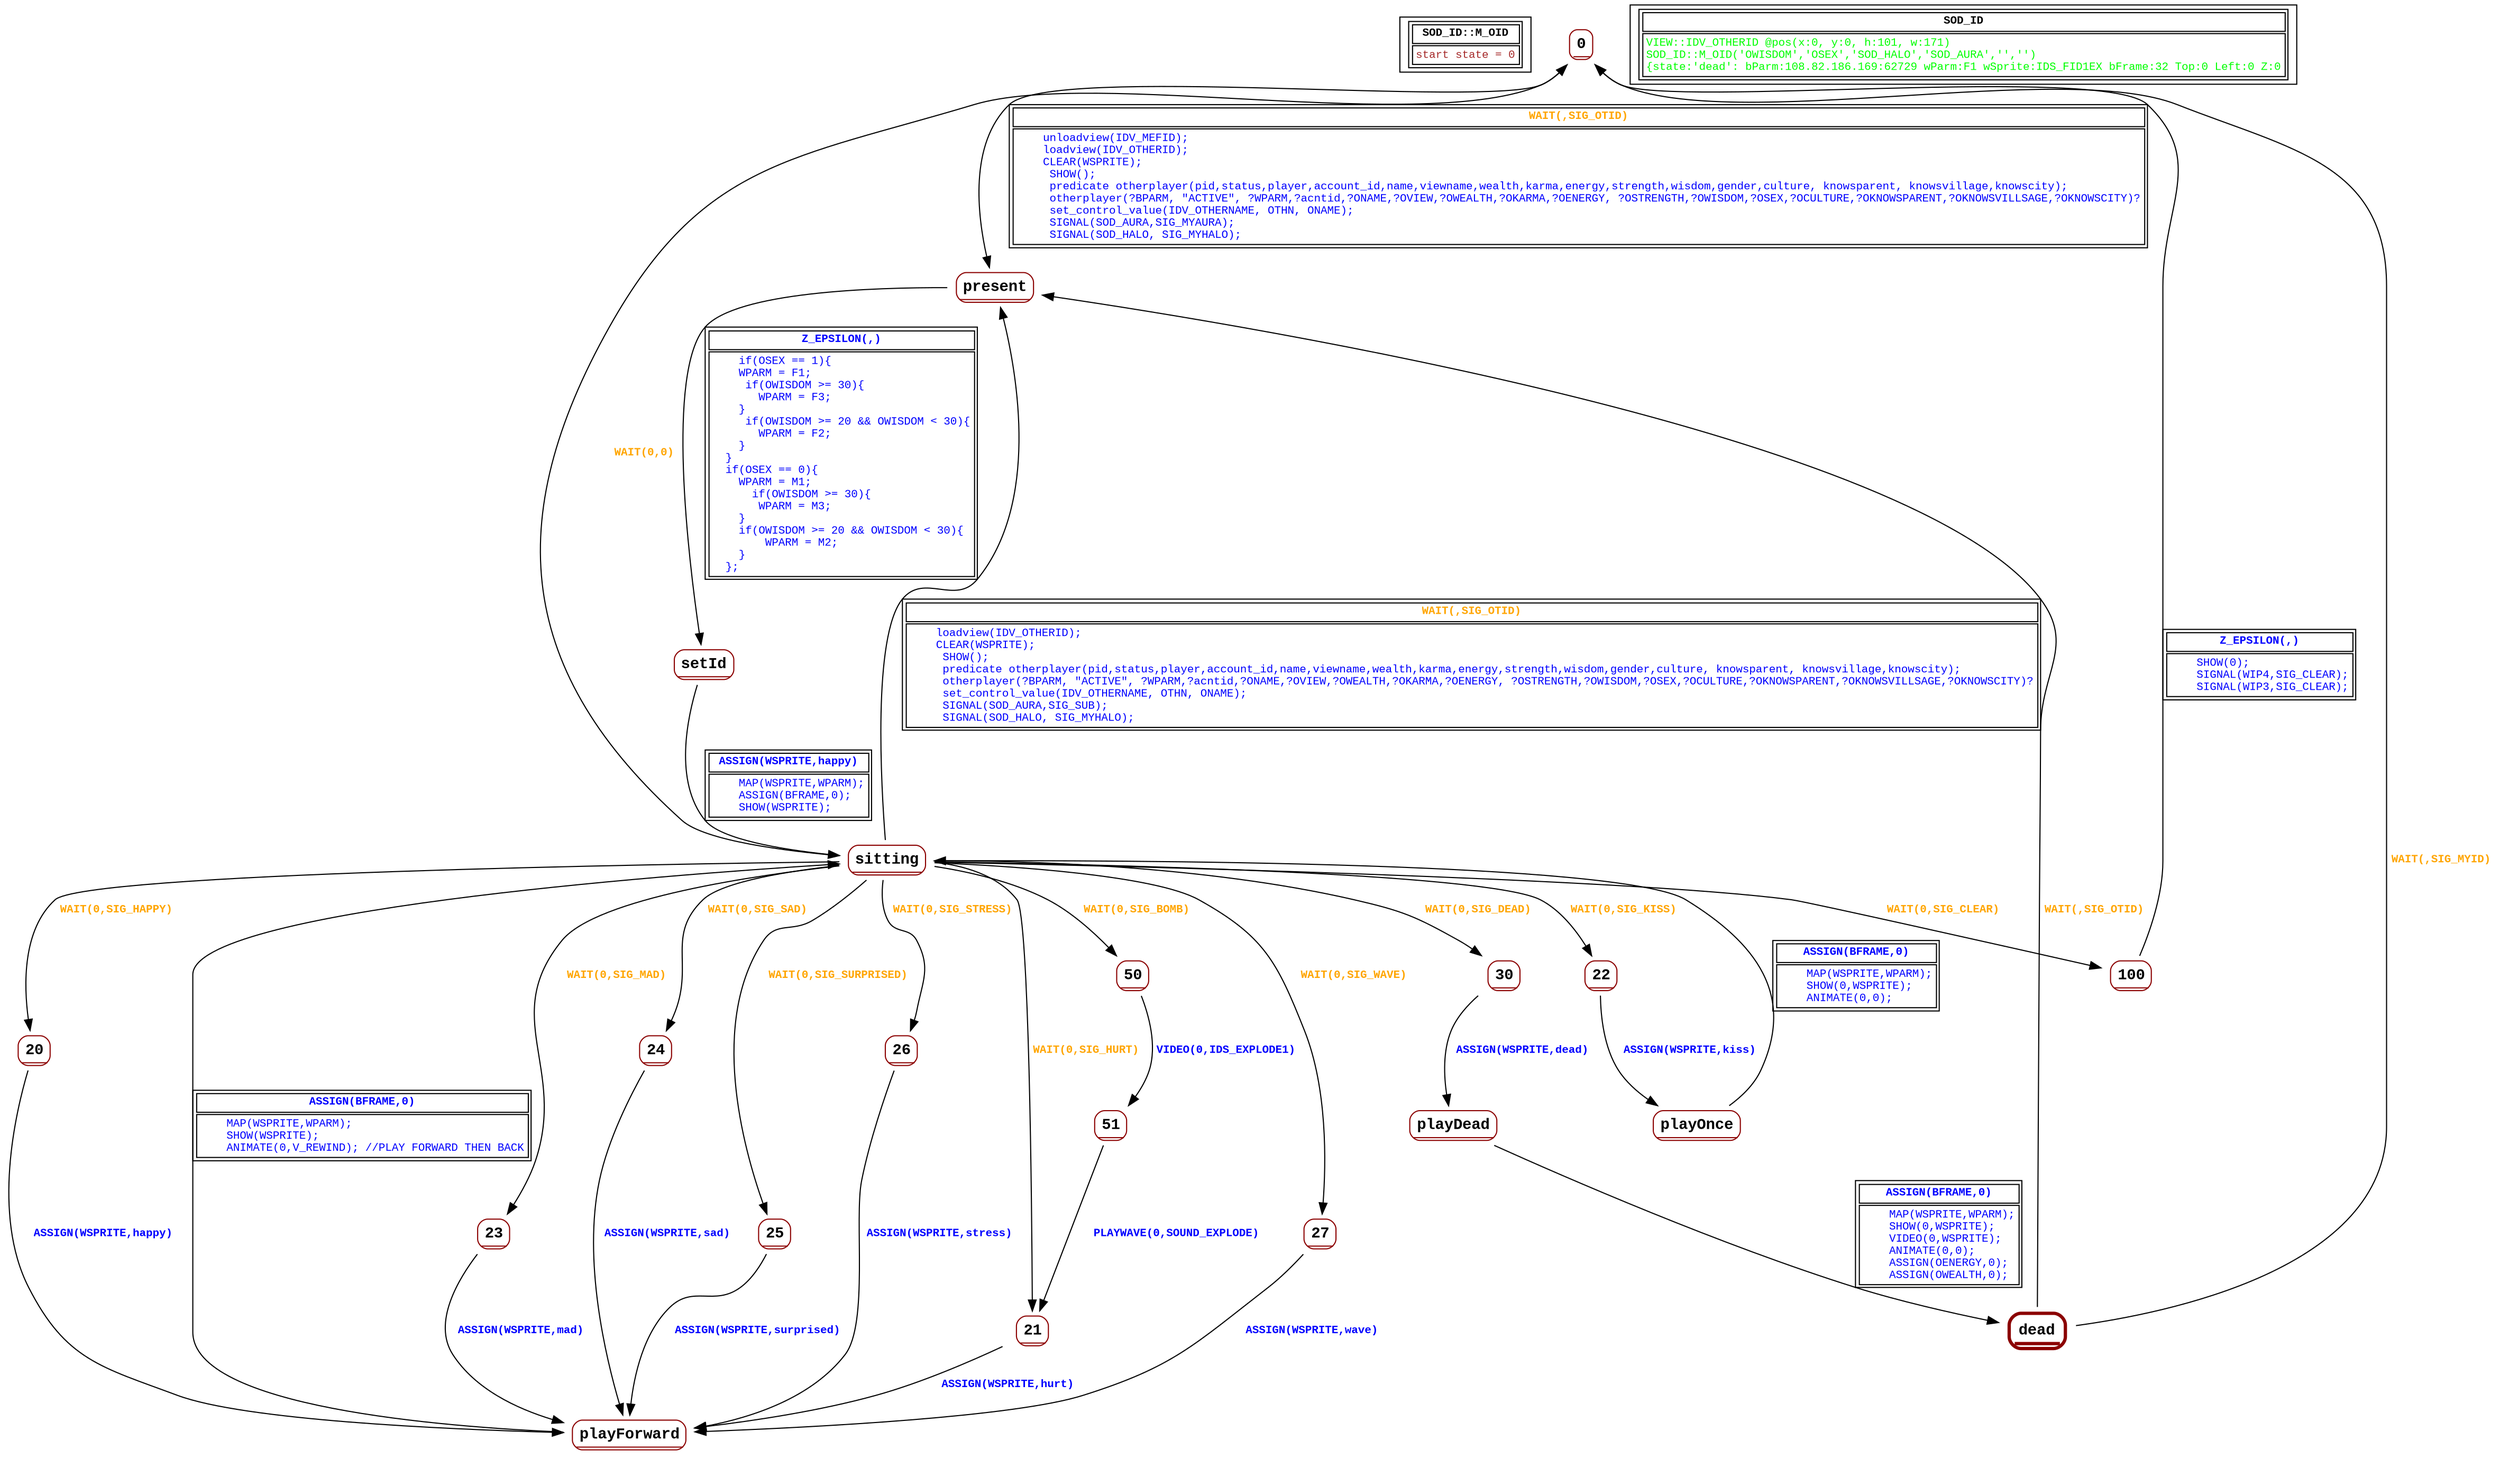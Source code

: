 digraph Automaton {
 fontname="Courier New"
	node [shape=oval, fontname="Courier New"];
	filename[shape = record, fontsize=10, label=< <table border="1"><tr><td><b>SOD_ID::M_OID<br align="left"/></b></td></tr>
<tr><td><font point-size="10" color ="brown">start state = 0<br align="left"/></font></td></tr></table>>
];
	0[shape = none, fontsize=14, label=< <table border="1" color="darkred" style="rounded"><tr><td sides="b"><b>0<br align="left"/></b></td></tr>
</table>>];
"0" -> "present" [fontcolor=orange,fontsize=10,fontname="Courier New", label=< <table border="1"><tr><td><b>WAIT(,SIG_OTID)<br align="left"/></b></td></tr>
<tr><td><font point-size="10" color ="blue">    unloadview(IDV_MEFID);<br align="left"/>    loadview(IDV_OTHERID);<br align="left"/>    CLEAR(WSPRITE);<br align="left"/>     SHOW();<br align="left"/>     predicate otherplayer(pid,status,player,account_id,name,viewname,wealth,karma,energy,strength,wisdom,gender,culture, knowsparent, knowsvillage,knowscity);<br align="left"/>     otherplayer(?BPARM, &quot;ACTIVE&quot;, ?WPARM,?acntid,?ONAME,?OVIEW,?OWEALTH,?OKARMA,?OENERGY, ?OSTRENGTH,?OWISDOM,?OSEX,?OCULTURE,?OKNOWSPARENT,?OKNOWSVILLSAGE,?OKNOWSCITY)?<br align="left"/>     set_control_value(IDV_OTHERNAME, OTHN, ONAME);<br align="left"/>     SIGNAL(SOD_AURA,SIG_MYAURA);<br align="left"/>     SIGNAL(SOD_HALO, SIG_MYHALO);<br align="left"/></font></td></tr></table>>
];
	100[shape = none, fontsize=14, label=< <table border="1" color="darkred" style="rounded"><tr><td sides="b"><b>100<br align="left"/></b></td></tr>
</table>>];
"100" -> "0" [fontcolor=blue,fontsize=10,fontname="Courier New", label=< <table border="1"><tr><td><b>Z_EPSILON(,)<br align="left"/></b></td></tr>
<tr><td><font point-size="10" color ="blue">    SHOW(0);<br align="left"/>    SIGNAL(WIP4,SIG_CLEAR);<br align="left"/>    SIGNAL(WIP3,SIG_CLEAR);<br align="left"/></font></td></tr></table>>
];
	20[shape = none, fontsize=14, label=< <table border="1" color="darkred" style="rounded"><tr><td sides="b"><b>20<br align="left"/></b></td></tr>
</table>>];
"20" -> "playForward" [fontcolor=blue,fontsize=10,fontname="Courier New", label=< <table border="0"><tr><td><b>ASSIGN(WSPRITE,happy)<br align="left"/></b></td></tr>
</table>>
];
	21[shape = none, fontsize=14, label=< <table border="1" color="darkred" style="rounded"><tr><td sides="b"><b>21<br align="left"/></b></td></tr>
</table>>];
"21" -> "playForward" [fontcolor=blue,fontsize=10,fontname="Courier New", label=< <table border="0"><tr><td><b>ASSIGN(WSPRITE,hurt)<br align="left"/></b></td></tr>
</table>>
];
	22[shape = none, fontsize=14, label=< <table border="1" color="darkred" style="rounded"><tr><td sides="b"><b>22<br align="left"/></b></td></tr>
</table>>];
"22" -> "playOnce" [fontcolor=blue,fontsize=10,fontname="Courier New", label=< <table border="0"><tr><td><b>ASSIGN(WSPRITE,kiss)<br align="left"/></b></td></tr>
</table>>
];
	23[shape = none, fontsize=14, label=< <table border="1" color="darkred" style="rounded"><tr><td sides="b"><b>23<br align="left"/></b></td></tr>
</table>>];
"23" -> "playForward" [fontcolor=blue,fontsize=10,fontname="Courier New", label=< <table border="0"><tr><td><b>ASSIGN(WSPRITE,mad)<br align="left"/></b></td></tr>
</table>>
];
	24[shape = none, fontsize=14, label=< <table border="1" color="darkred" style="rounded"><tr><td sides="b"><b>24<br align="left"/></b></td></tr>
</table>>];
"24" -> "playForward" [fontcolor=blue,fontsize=10,fontname="Courier New", label=< <table border="0"><tr><td><b>ASSIGN(WSPRITE,sad)<br align="left"/></b></td></tr>
</table>>
];
	25[shape = none, fontsize=14, label=< <table border="1" color="darkred" style="rounded"><tr><td sides="b"><b>25<br align="left"/></b></td></tr>
</table>>];
"25" -> "playForward" [fontcolor=blue,fontsize=10,fontname="Courier New", label=< <table border="0"><tr><td><b>ASSIGN(WSPRITE,surprised)<br align="left"/></b></td></tr>
</table>>
];
	26[shape = none, fontsize=14, label=< <table border="1" color="darkred" style="rounded"><tr><td sides="b"><b>26<br align="left"/></b></td></tr>
</table>>];
"26" -> "playForward" [fontcolor=blue,fontsize=10,fontname="Courier New", label=< <table border="0"><tr><td><b>ASSIGN(WSPRITE,stress)<br align="left"/></b></td></tr>
</table>>
];
	27[shape = none, fontsize=14, label=< <table border="1" color="darkred" style="rounded"><tr><td sides="b"><b>27<br align="left"/></b></td></tr>
</table>>];
"27" -> "playForward" [fontcolor=blue,fontsize=10,fontname="Courier New", label=< <table border="0"><tr><td><b>ASSIGN(WSPRITE,wave)<br align="left"/></b></td></tr>
</table>>
];
	30[shape = none, fontsize=14, label=< <table border="1" color="darkred" style="rounded"><tr><td sides="b"><b>30<br align="left"/></b></td></tr>
</table>>];
"30" -> "playDead" [fontcolor=blue,fontsize=10,fontname="Courier New", label=< <table border="0"><tr><td><b>ASSIGN(WSPRITE,dead)<br align="left"/></b></td></tr>
</table>>
];
	50[shape = none, fontsize=14, label=< <table border="1" color="darkred" style="rounded"><tr><td sides="b"><b>50<br align="left"/></b></td></tr>
</table>>];
"50" -> "51" [fontcolor=blue,fontsize=10,fontname="Courier New", label=< <table border="0"><tr><td><b>VIDEO(0,IDS_EXPLODE1)<br align="left"/></b></td></tr>
</table>>
];
	51[shape = none, fontsize=14, label=< <table border="1" color="darkred" style="rounded"><tr><td sides="b"><b>51<br align="left"/></b></td></tr>
</table>>];
"51" -> "21" [fontcolor=blue,fontsize=10,fontname="Courier New", label=< <table border="0"><tr><td><b>PLAYWAVE(0,SOUND_EXPLODE)<br align="left"/></b></td></tr>
</table>>
];
	dead[shape = none, fontsize=14, label=< <table border="3" color="darkred" style="rounded"><tr><td sides="b"><b>dead<br align="left"/></b></td></tr>
</table>>];
"dead" -> "present" [fontcolor=orange,fontsize=10,fontname="Courier New", label=< <table border="0"><tr><td><b>WAIT(,SIG_OTID)<br align="left"/></b></td></tr>
</table>>
];
"dead" -> "0" [fontcolor=orange,fontsize=10,fontname="Courier New", label=< <table border="0"><tr><td><b>WAIT(,SIG_MYID)<br align="left"/></b></td></tr>
</table>>
];
	playDead[shape = none, fontsize=14, label=< <table border="1" color="darkred" style="rounded"><tr><td sides="b"><b>playDead<br align="left"/></b></td></tr>
</table>>];
"playDead" -> "dead" [fontcolor=blue,fontsize=10,fontname="Courier New", label=< <table border="1"><tr><td><b>ASSIGN(BFRAME,0)<br align="left"/></b></td></tr>
<tr><td><font point-size="10" color ="blue">    MAP(WSPRITE,WPARM);<br align="left"/>    SHOW(0,WSPRITE);<br align="left"/>    VIDEO(0,WSPRITE);<br align="left"/>    ANIMATE(0,0);<br align="left"/>    ASSIGN(OENERGY,0);<br align="left"/>    ASSIGN(OWEALTH,0);<br align="left"/></font></td></tr></table>>
];
	playForward[shape = none, fontsize=14, label=< <table border="1" color="darkred" style="rounded"><tr><td sides="b"><b>playForward<br align="left"/></b></td></tr>
</table>>];
"playForward" -> "sitting" [fontcolor=blue,fontsize=10,fontname="Courier New", label=< <table border="1"><tr><td><b>ASSIGN(BFRAME,0)<br align="left"/></b></td></tr>
<tr><td><font point-size="10" color ="blue">    MAP(WSPRITE,WPARM);<br align="left"/>    SHOW(WSPRITE);<br align="left"/>    ANIMATE(0,V_REWIND); //PLAY FORWARD THEN BACK<br align="left"/></font></td></tr></table>>
];
	playOnce[shape = none, fontsize=14, label=< <table border="1" color="darkred" style="rounded"><tr><td sides="b"><b>playOnce<br align="left"/></b></td></tr>
</table>>];
"playOnce" -> "sitting" [fontcolor=blue,fontsize=10,fontname="Courier New", label=< <table border="1"><tr><td><b>ASSIGN(BFRAME,0)<br align="left"/></b></td></tr>
<tr><td><font point-size="10" color ="blue">    MAP(WSPRITE,WPARM);<br align="left"/>    SHOW(0,WSPRITE);<br align="left"/>    ANIMATE(0,0);<br align="left"/></font></td></tr></table>>
];
	present[shape = none, fontsize=14, label=< <table border="1" color="darkred" style="rounded"><tr><td sides="b"><b>present<br align="left"/></b></td></tr>
</table>>];
"present" -> "setId" [fontcolor=blue,fontsize=10,fontname="Courier New", label=< <table border="1"><tr><td><b>Z_EPSILON(,)<br align="left"/></b></td></tr>
<tr><td><font point-size="10" color ="blue">    if(OSEX == 1)&#123;<br align="left"/>    WPARM = F1;<br align="left"/>     if(OWISDOM &gt;= 30)&#123;<br align="left"/>       WPARM = F3;<br align="left"/>    &#125;<br align="left"/>     if(OWISDOM &gt;= 20 &amp;&amp; OWISDOM &lt; 30)&#123;<br align="left"/>       WPARM = F2;<br align="left"/>    &#125;<br align="left"/>  &#125;<br align="left"/>  if(OSEX == 0)&#123;<br align="left"/>    WPARM = M1;<br align="left"/>      if(OWISDOM &gt;= 30)&#123;<br align="left"/>       WPARM = M3;<br align="left"/>    &#125;<br align="left"/>    if(OWISDOM &gt;= 20 &amp;&amp; OWISDOM &lt; 30)&#123;<br align="left"/>        WPARM = M2;<br align="left"/>    &#125;<br align="left"/>  &#125;; <br align="left"/></font></td></tr></table>>
];
	setId[shape = none, fontsize=14, label=< <table border="1" color="darkred" style="rounded"><tr><td sides="b"><b>setId<br align="left"/></b></td></tr>
</table>>];
"setId" -> "sitting" [fontcolor=blue,fontsize=10,fontname="Courier New", label=< <table border="1"><tr><td><b>ASSIGN(WSPRITE,happy)<br align="left"/></b></td></tr>
<tr><td><font point-size="10" color ="blue">    MAP(WSPRITE,WPARM);<br align="left"/>    ASSIGN(BFRAME,0);<br align="left"/>    SHOW(WSPRITE);<br align="left"/></font></td></tr></table>>
];
	sitting[shape = none, fontsize=14, label=< <table border="1" color="darkred" style="rounded"><tr><td sides="b"><b>sitting<br align="left"/></b></td></tr>
</table>>];
"sitting" -> "present" [fontcolor=orange,fontsize=10,fontname="Courier New", label=< <table border="1"><tr><td><b>WAIT(,SIG_OTID)<br align="left"/></b></td></tr>
<tr><td><font point-size="10" color ="blue">    loadview(IDV_OTHERID);<br align="left"/>    CLEAR(WSPRITE);<br align="left"/>     SHOW();<br align="left"/>     predicate otherplayer(pid,status,player,account_id,name,viewname,wealth,karma,energy,strength,wisdom,gender,culture, knowsparent, knowsvillage,knowscity);<br align="left"/>     otherplayer(?BPARM, &quot;ACTIVE&quot;, ?WPARM,?acntid,?ONAME,?OVIEW,?OWEALTH,?OKARMA,?OENERGY, ?OSTRENGTH,?OWISDOM,?OSEX,?OCULTURE,?OKNOWSPARENT,?OKNOWSVILLSAGE,?OKNOWSCITY)?<br align="left"/>     set_control_value(IDV_OTHERNAME, OTHN, ONAME);<br align="left"/>     SIGNAL(SOD_AURA,SIG_SUB);<br align="left"/>     SIGNAL(SOD_HALO, SIG_MYHALO);<br align="left"/></font></td></tr></table>>
];
"sitting" -> "20" [fontcolor=orange,fontsize=10,fontname="Courier New", label=< <table border="0"><tr><td><b>WAIT(0,SIG_HAPPY)<br align="left"/></b></td></tr>
</table>>
];
"sitting" -> "21" [fontcolor=orange,fontsize=10,fontname="Courier New", label=< <table border="0"><tr><td><b>WAIT(0,SIG_HURT)<br align="left"/></b></td></tr>
</table>>
];
"sitting" -> "22" [fontcolor=orange,fontsize=10,fontname="Courier New", label=< <table border="0"><tr><td><b>WAIT(0,SIG_KISS)<br align="left"/></b></td></tr>
</table>>
];
"sitting" -> "23" [fontcolor=orange,fontsize=10,fontname="Courier New", label=< <table border="0"><tr><td><b>WAIT(0,SIG_MAD)<br align="left"/></b></td></tr>
</table>>
];
"sitting" -> "24" [fontcolor=orange,fontsize=10,fontname="Courier New", label=< <table border="0"><tr><td><b>WAIT(0,SIG_SAD)<br align="left"/></b></td></tr>
</table>>
];
"sitting" -> "25" [fontcolor=orange,fontsize=10,fontname="Courier New", label=< <table border="0"><tr><td><b>WAIT(0,SIG_SURPRISED)<br align="left"/></b></td></tr>
</table>>
];
"sitting" -> "26" [fontcolor=orange,fontsize=10,fontname="Courier New", label=< <table border="0"><tr><td><b>WAIT(0,SIG_STRESS)<br align="left"/></b></td></tr>
</table>>
];
"sitting" -> "27" [fontcolor=orange,fontsize=10,fontname="Courier New", label=< <table border="0"><tr><td><b>WAIT(0,SIG_WAVE)<br align="left"/></b></td></tr>
</table>>
];
"sitting" -> "30" [fontcolor=orange,fontsize=10,fontname="Courier New", label=< <table border="0"><tr><td><b>WAIT(0,SIG_DEAD)<br align="left"/></b></td></tr>
</table>>
];
"sitting" -> "50" [fontcolor=orange,fontsize=10,fontname="Courier New", label=< <table border="0"><tr><td><b>WAIT(0,SIG_BOMB)<br align="left"/></b></td></tr>
</table>>
];
"sitting" -> "100" [fontcolor=orange,fontsize=10,fontname="Courier New", label=< <table border="0"><tr><td><b>WAIT(0,SIG_CLEAR)<br align="left"/></b></td></tr>
</table>>
];
"sitting" -> "0" [fontcolor=orange,fontsize=10,fontname="Courier New", label=< <table border="0"><tr><td><b>WAIT(0,0)<br align="left"/></b></td></tr>
</table>>
];
	status[shape = record, fontsize=10, label=< <table border="1"><tr><td><b>SOD_ID<br align="left"/></b></td></tr>
<tr><td><font point-size="10" color ="green">VIEW::IDV_OTHERID @pos(x:0, y:0, h:101, w:171)<br align="left"/>SOD_ID::M_OID(&apos;OWISDOM&apos;,&apos;OSEX&apos;,&apos;SOD_HALO&apos;,&apos;SOD_AURA&apos;,&apos;&apos;,&apos;&apos;)<br align="left"/>			&#123;state:&apos;dead&apos;: bParm:108.82.186.169:62729 wParm:F1 wSprite:IDS_FID1EX bFrame:32 Top:0 Left:0 Z:0<br align="left"/></font></td></tr></table>>
];
}
